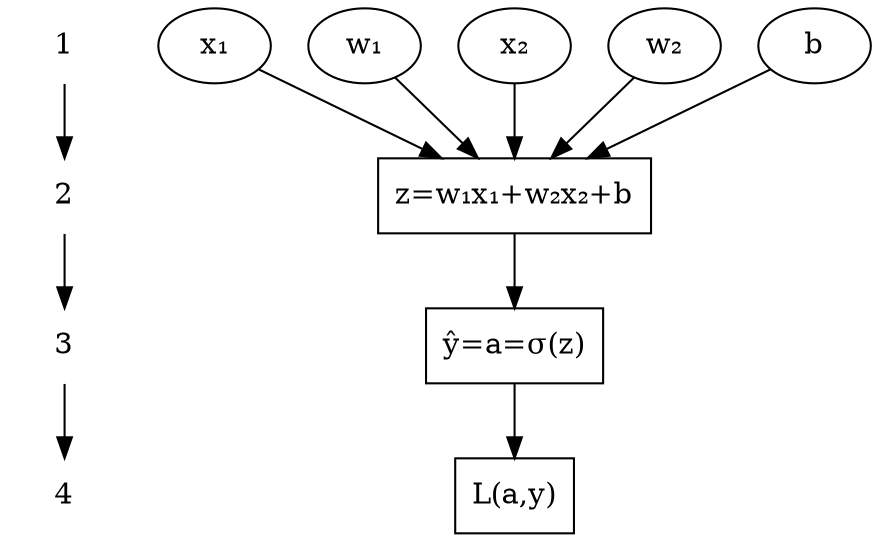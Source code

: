 digraph G{
  {node [shape=plaintext];
    1->2->3->4 ;
  };
  x_1->z;
  w_1->z;
  x_2->z;
  w_2->z;
  b->z;
  w_1 [label="w&#8321;"]
  w_2 [label="w&#8322;"]
  x_1 [label="x&#8321;"]
  x_2 [label="x&#8322;"]
  z [label="z=w&#8321;x&#8321;+w&#8322;x&#8322;+b", shape="box"]
  z->yp
  yp->L
  yp [label="y&#770;=a=&sigma;(z)", shape="box"]
  L [label="L(a,y)", shape="box"]
}

